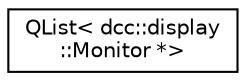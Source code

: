 digraph "类继承关系图"
{
  edge [fontname="Helvetica",fontsize="10",labelfontname="Helvetica",labelfontsize="10"];
  node [fontname="Helvetica",fontsize="10",shape=record];
  rankdir="LR";
  Node0 [label="QList\< dcc::display\l::Monitor *\>",height=0.2,width=0.4,color="black", fillcolor="white", style="filled",URL="$class_q_list.html"];
}
